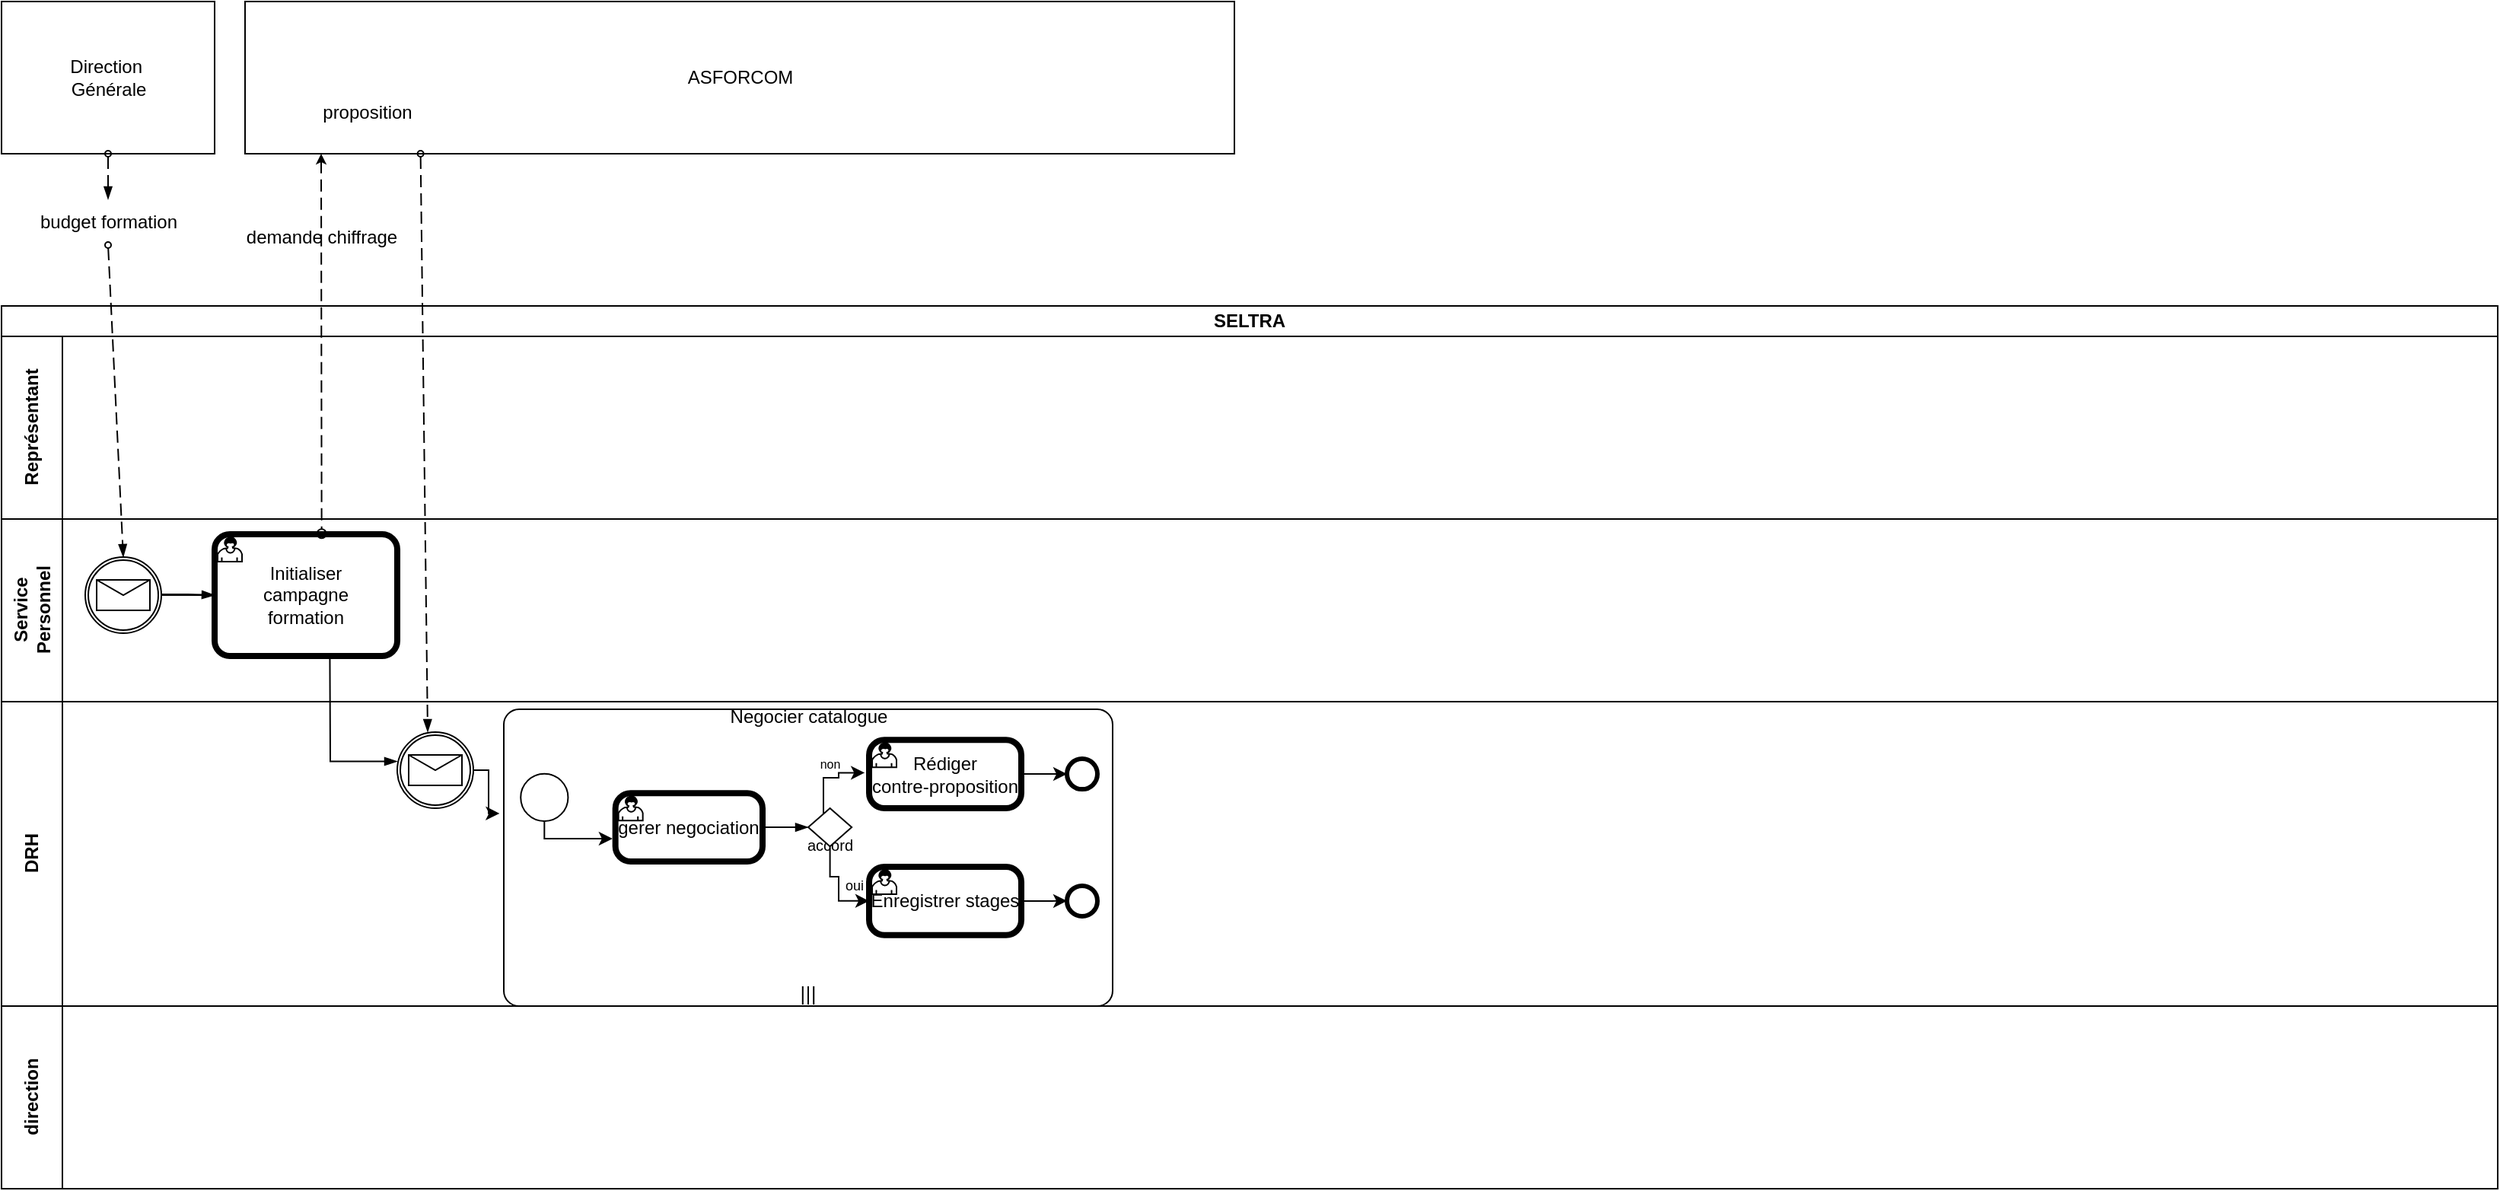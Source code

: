 <mxfile version="24.9.1">
  <diagram name="Page-1" id="SGuTAacbaMtulcwTuquY">
    <mxGraphModel dx="2466" dy="1087" grid="1" gridSize="10" guides="1" tooltips="1" connect="1" arrows="1" fold="1" page="1" pageScale="1" pageWidth="827" pageHeight="1169" math="0" shadow="0">
      <root>
        <mxCell id="0" />
        <mxCell id="1" parent="0" />
        <mxCell id="tXQGbJZrNQJ5Y-7jfCEu-5" value="&lt;div&gt;SELTRA&lt;/div&gt;" style="swimlane;html=1;childLayout=stackLayout;resizeParent=1;resizeParentMax=0;horizontal=1;startSize=20;horizontalStack=0;whiteSpace=wrap;" parent="1" vertex="1">
          <mxGeometry x="10" y="290" width="1640" height="460" as="geometry" />
        </mxCell>
        <mxCell id="tXQGbJZrNQJ5Y-7jfCEu-6" value="Représentant" style="swimlane;html=1;startSize=40;horizontal=0;" parent="tXQGbJZrNQJ5Y-7jfCEu-5" vertex="1">
          <mxGeometry y="20" width="1640" height="120" as="geometry" />
        </mxCell>
        <mxCell id="tXQGbJZrNQJ5Y-7jfCEu-7" value="&lt;div&gt;Service&lt;/div&gt;&lt;div&gt;Personnel&lt;br&gt;&lt;/div&gt;" style="swimlane;html=1;startSize=40;horizontal=0;" parent="tXQGbJZrNQJ5Y-7jfCEu-5" vertex="1">
          <mxGeometry y="140" width="1640" height="120" as="geometry" />
        </mxCell>
        <mxCell id="McWfGB_f6ZV-1k7EVj4o-2" value="" style="points=[[0.145,0.145,0],[0.5,0,0],[0.855,0.145,0],[1,0.5,0],[0.855,0.855,0],[0.5,1,0],[0.145,0.855,0],[0,0.5,0]];shape=mxgraph.bpmn.event;html=1;verticalLabelPosition=bottom;labelBackgroundColor=#ffffff;verticalAlign=top;align=center;perimeter=ellipsePerimeter;outlineConnect=0;aspect=fixed;outline=catching;symbol=message;" vertex="1" parent="tXQGbJZrNQJ5Y-7jfCEu-7">
          <mxGeometry x="55" y="25" width="50" height="50" as="geometry" />
        </mxCell>
        <mxCell id="BdW1mJb_gRPBtspxeP2n-15" value="" style="edgeStyle=elbowEdgeStyle;fontSize=12;html=1;endArrow=blockThin;endFill=1;rounded=0;" edge="1" parent="tXQGbJZrNQJ5Y-7jfCEu-7">
          <mxGeometry width="160" relative="1" as="geometry">
            <mxPoint x="105" y="49.5" as="sourcePoint" />
            <mxPoint x="140" y="50" as="targetPoint" />
          </mxGeometry>
        </mxCell>
        <mxCell id="BdW1mJb_gRPBtspxeP2n-19" value="" style="edgeStyle=orthogonalEdgeStyle;rounded=0;orthogonalLoop=1;jettySize=auto;html=1;endArrow=none;endFill=0;" edge="1" parent="tXQGbJZrNQJ5Y-7jfCEu-7" source="BdW1mJb_gRPBtspxeP2n-18" target="McWfGB_f6ZV-1k7EVj4o-2">
          <mxGeometry relative="1" as="geometry">
            <Array as="points">
              <mxPoint x="150" y="50" />
              <mxPoint x="150" y="50" />
            </Array>
          </mxGeometry>
        </mxCell>
        <mxCell id="BdW1mJb_gRPBtspxeP2n-18" value="&lt;div&gt;Initialiser&lt;/div&gt;&lt;div&gt;campagne&lt;/div&gt;&lt;div&gt;formation&lt;/div&gt;" style="points=[[0.25,0,0],[0.5,0,0],[0.75,0,0],[1,0.25,0],[1,0.5,0],[1,0.75,0],[0.75,1,0],[0.5,1,0],[0.25,1,0],[0,0.75,0],[0,0.5,0],[0,0.25,0]];shape=mxgraph.bpmn.task;whiteSpace=wrap;rectStyle=rounded;size=10;html=1;container=1;expand=0;collapsible=0;bpmnShapeType=call;taskMarker=user;" vertex="1" parent="tXQGbJZrNQJ5Y-7jfCEu-7">
          <mxGeometry x="140" y="10" width="120" height="80" as="geometry" />
        </mxCell>
        <mxCell id="tXQGbJZrNQJ5Y-7jfCEu-8" value="DRH" style="swimlane;html=1;startSize=40;horizontal=0;" parent="tXQGbJZrNQJ5Y-7jfCEu-5" vertex="1">
          <mxGeometry y="260" width="1640" height="200" as="geometry" />
        </mxCell>
        <mxCell id="BdW1mJb_gRPBtspxeP2n-32" value="" style="edgeStyle=orthogonalEdgeStyle;rounded=0;orthogonalLoop=1;jettySize=auto;html=1;entryX=-0.007;entryY=0.351;entryDx=0;entryDy=0;entryPerimeter=0;" edge="1" parent="tXQGbJZrNQJ5Y-7jfCEu-8" source="BdW1mJb_gRPBtspxeP2n-25" target="BdW1mJb_gRPBtspxeP2n-29">
          <mxGeometry relative="1" as="geometry">
            <mxPoint x="300" y="47.5" as="sourcePoint" />
            <mxPoint x="325" y="42.5" as="targetPoint" />
            <Array as="points">
              <mxPoint x="320" y="45" />
            </Array>
          </mxGeometry>
        </mxCell>
        <mxCell id="BdW1mJb_gRPBtspxeP2n-25" value="" style="points=[[0.145,0.145,0],[0.5,0,0],[0.855,0.145,0],[1,0.5,0],[0.855,0.855,0],[0.5,1,0],[0.145,0.855,0],[0,0.5,0]];shape=mxgraph.bpmn.event;html=1;verticalLabelPosition=bottom;labelBackgroundColor=#ffffff;verticalAlign=top;align=center;perimeter=ellipsePerimeter;outlineConnect=0;aspect=fixed;outline=catching;symbol=message;" vertex="1" parent="tXQGbJZrNQJ5Y-7jfCEu-8">
          <mxGeometry x="260" y="20" width="50" height="50" as="geometry" />
        </mxCell>
        <mxCell id="BdW1mJb_gRPBtspxeP2n-24" value="" style="dashed=1;dashPattern=8 4;endArrow=blockThin;endFill=1;startArrow=oval;startFill=0;endSize=6;startSize=4;html=1;rounded=0;" edge="1" parent="tXQGbJZrNQJ5Y-7jfCEu-8">
          <mxGeometry width="160" relative="1" as="geometry">
            <mxPoint x="275.31" y="-360" as="sourcePoint" />
            <mxPoint x="280.001" y="20.002" as="targetPoint" />
          </mxGeometry>
        </mxCell>
        <mxCell id="BdW1mJb_gRPBtspxeP2n-26" value="" style="edgeStyle=elbowEdgeStyle;fontSize=12;html=1;endArrow=blockThin;endFill=1;rounded=0;exitX=0.631;exitY=1.023;exitDx=0;exitDy=0;exitPerimeter=0;" edge="1" parent="tXQGbJZrNQJ5Y-7jfCEu-8" source="BdW1mJb_gRPBtspxeP2n-18">
          <mxGeometry width="160" relative="1" as="geometry">
            <mxPoint x="21.76" y="-60" as="sourcePoint" />
            <mxPoint x="260" y="39.28" as="targetPoint" />
            <Array as="points">
              <mxPoint x="216" />
            </Array>
          </mxGeometry>
        </mxCell>
        <mxCell id="BdW1mJb_gRPBtspxeP2n-29" value="" style="points=[[0.25,0,0],[0.5,0,0],[0.75,0,0],[1,0.25,0],[1,0.5,0],[1,0.75,0],[0.75,1,0],[0.5,1,0],[0.25,1,0],[0,0.75,0],[0,0.5,0],[0,0.25,0]];shape=mxgraph.bpmn.task;whiteSpace=wrap;rectStyle=rounded;size=10;html=1;container=1;expand=0;collapsible=0;taskMarker=abstract;isLoopMultiParallel=1;" vertex="1" parent="tXQGbJZrNQJ5Y-7jfCEu-8">
          <mxGeometry x="330" y="5" width="400" height="195" as="geometry" />
        </mxCell>
        <mxCell id="BdW1mJb_gRPBtspxeP2n-30" value="Negocier catalogue" style="text;html=1;align=center;verticalAlign=middle;resizable=0;points=[];autosize=1;strokeColor=none;fillColor=none;" vertex="1" parent="BdW1mJb_gRPBtspxeP2n-29">
          <mxGeometry x="135.001" y="-9.888" width="130" height="30" as="geometry" />
        </mxCell>
        <mxCell id="BdW1mJb_gRPBtspxeP2n-31" value="" style="points=[[0.145,0.145,0],[0.5,0,0],[0.855,0.145,0],[1,0.5,0],[0.855,0.855,0],[0.5,1,0],[0.145,0.855,0],[0,0.5,0]];shape=mxgraph.bpmn.event;html=1;verticalLabelPosition=bottom;labelBackgroundColor=#ffffff;verticalAlign=top;align=center;perimeter=ellipsePerimeter;outlineConnect=0;aspect=fixed;outline=standard;symbol=general;" vertex="1" parent="BdW1mJb_gRPBtspxeP2n-29">
          <mxGeometry x="11.111" y="42.391" width="31.111" height="31.111" as="geometry" />
        </mxCell>
        <mxCell id="BdW1mJb_gRPBtspxeP2n-33" value="gerer negociation" style="points=[[0.25,0,0],[0.5,0,0],[0.75,0,0],[1,0.25,0],[1,0.5,0],[1,0.75,0],[0.75,1,0],[0.5,1,0],[0.25,1,0],[0,0.75,0],[0,0.5,0],[0,0.25,0]];shape=mxgraph.bpmn.task;whiteSpace=wrap;rectStyle=rounded;size=10;html=1;container=1;expand=0;collapsible=0;bpmnShapeType=call;taskMarker=user;" vertex="1" parent="BdW1mJb_gRPBtspxeP2n-29">
          <mxGeometry x="73.33" y="55.11" width="96.67" height="44.89" as="geometry" />
        </mxCell>
        <mxCell id="BdW1mJb_gRPBtspxeP2n-34" style="edgeStyle=orthogonalEdgeStyle;rounded=0;orthogonalLoop=1;jettySize=auto;html=1;" edge="1" parent="BdW1mJb_gRPBtspxeP2n-29" source="BdW1mJb_gRPBtspxeP2n-31">
          <mxGeometry relative="1" as="geometry">
            <mxPoint x="71.429" y="85" as="targetPoint" />
            <Array as="points">
              <mxPoint x="44.286" y="85" />
              <mxPoint x="71.429" y="85" />
            </Array>
          </mxGeometry>
        </mxCell>
        <mxCell id="BdW1mJb_gRPBtspxeP2n-36" value="&lt;font style=&quot;font-size: 10px;&quot;&gt;accord&lt;/font&gt;" style="text;html=1;align=center;verticalAlign=middle;resizable=0;points=[];autosize=1;strokeColor=none;fillColor=none;" vertex="1" parent="BdW1mJb_gRPBtspxeP2n-29">
          <mxGeometry x="189.283" y="73.5" width="50" height="30" as="geometry" />
        </mxCell>
        <mxCell id="BdW1mJb_gRPBtspxeP2n-38" value="&lt;div&gt;Rédiger&lt;/div&gt;&lt;div&gt;contre-proposition&lt;br&gt;&lt;/div&gt;" style="points=[[0.25,0,0],[0.5,0,0],[0.75,0,0],[1,0.25,0],[1,0.5,0],[1,0.75,0],[0.75,1,0],[0.5,1,0],[0.25,1,0],[0,0.75,0],[0,0.5,0],[0,0.25,0]];shape=mxgraph.bpmn.task;whiteSpace=wrap;rectStyle=rounded;size=10;html=1;container=1;expand=0;collapsible=0;bpmnShapeType=call;taskMarker=user;" vertex="1" parent="BdW1mJb_gRPBtspxeP2n-29">
          <mxGeometry x="240" y="20.11" width="100" height="44.89" as="geometry" />
        </mxCell>
        <mxCell id="BdW1mJb_gRPBtspxeP2n-39" value="" style="edgeStyle=elbowEdgeStyle;fontSize=12;html=1;endArrow=blockThin;endFill=1;rounded=0;exitX=1;exitY=0.5;exitDx=0;exitDy=0;exitPerimeter=0;" edge="1" parent="BdW1mJb_gRPBtspxeP2n-29" source="BdW1mJb_gRPBtspxeP2n-33" target="BdW1mJb_gRPBtspxeP2n-35">
          <mxGeometry width="160" relative="1" as="geometry">
            <mxPoint x="510" y="633" as="sourcePoint" />
            <mxPoint x="611.429" y="632" as="targetPoint" />
          </mxGeometry>
        </mxCell>
        <mxCell id="BdW1mJb_gRPBtspxeP2n-35" value="" style="points=[[0.25,0.25,0],[0.5,0,0],[0.75,0.25,0],[1,0.5,0],[0.75,0.75,0],[0.5,1,0],[0.25,0.75,0],[0,0.5,0]];shape=mxgraph.bpmn.gateway2;html=1;verticalLabelPosition=bottom;labelBackgroundColor=#ffffff;verticalAlign=top;align=center;perimeter=rhombusPerimeter;outlineConnect=0;outline=none;symbol=none;" vertex="1" parent="BdW1mJb_gRPBtspxeP2n-29">
          <mxGeometry x="200" y="65" width="28.57" height="25.11" as="geometry" />
        </mxCell>
        <mxCell id="BdW1mJb_gRPBtspxeP2n-40" style="edgeStyle=orthogonalEdgeStyle;rounded=0;orthogonalLoop=1;jettySize=auto;html=1;entryX=-0.029;entryY=0.481;entryDx=0;entryDy=0;entryPerimeter=0;" edge="1" parent="BdW1mJb_gRPBtspxeP2n-29" source="BdW1mJb_gRPBtspxeP2n-35" target="BdW1mJb_gRPBtspxeP2n-38">
          <mxGeometry relative="1" as="geometry">
            <Array as="points">
              <mxPoint x="210" y="45" />
              <mxPoint x="220" y="45" />
              <mxPoint x="220" y="42" />
            </Array>
          </mxGeometry>
        </mxCell>
        <mxCell id="BdW1mJb_gRPBtspxeP2n-41" value="&lt;font style=&quot;font-size: 8px;&quot;&gt;non&lt;/font&gt;" style="text;html=1;align=center;verticalAlign=middle;resizable=0;points=[];autosize=1;strokeColor=none;fillColor=none;" vertex="1" parent="BdW1mJb_gRPBtspxeP2n-29">
          <mxGeometry x="194.29" y="20.11" width="40" height="30" as="geometry" />
        </mxCell>
        <mxCell id="BdW1mJb_gRPBtspxeP2n-49" style="edgeStyle=orthogonalEdgeStyle;rounded=0;orthogonalLoop=1;jettySize=auto;html=1;" edge="1" parent="BdW1mJb_gRPBtspxeP2n-29" source="BdW1mJb_gRPBtspxeP2n-43" target="BdW1mJb_gRPBtspxeP2n-47">
          <mxGeometry relative="1" as="geometry" />
        </mxCell>
        <mxCell id="BdW1mJb_gRPBtspxeP2n-43" value="Enregistrer stages" style="points=[[0.25,0,0],[0.5,0,0],[0.75,0,0],[1,0.25,0],[1,0.5,0],[1,0.75,0],[0.75,1,0],[0.5,1,0],[0.25,1,0],[0,0.75,0],[0,0.5,0],[0,0.25,0]];shape=mxgraph.bpmn.task;whiteSpace=wrap;rectStyle=rounded;size=10;html=1;container=1;expand=0;collapsible=0;bpmnShapeType=call;taskMarker=user;" vertex="1" parent="BdW1mJb_gRPBtspxeP2n-29">
          <mxGeometry x="240" y="103.5" width="100" height="44.89" as="geometry" />
        </mxCell>
        <mxCell id="BdW1mJb_gRPBtspxeP2n-44" style="edgeStyle=orthogonalEdgeStyle;rounded=0;orthogonalLoop=1;jettySize=auto;html=1;entryX=0;entryY=0.5;entryDx=0;entryDy=0;entryPerimeter=0;" edge="1" parent="BdW1mJb_gRPBtspxeP2n-29" source="BdW1mJb_gRPBtspxeP2n-35" target="BdW1mJb_gRPBtspxeP2n-43">
          <mxGeometry relative="1" as="geometry">
            <Array as="points">
              <mxPoint x="214" y="110" />
              <mxPoint x="220" y="110" />
              <mxPoint x="220" y="126" />
            </Array>
          </mxGeometry>
        </mxCell>
        <mxCell id="BdW1mJb_gRPBtspxeP2n-45" value="&lt;font style=&quot;font-size: 9px;&quot;&gt;oui&lt;/font&gt;" style="text;html=1;align=center;verticalAlign=middle;resizable=0;points=[];autosize=1;strokeColor=none;fillColor=none;" vertex="1" parent="BdW1mJb_gRPBtspxeP2n-29">
          <mxGeometry x="210" y="100" width="40" height="30" as="geometry" />
        </mxCell>
        <mxCell id="BdW1mJb_gRPBtspxeP2n-46" value="" style="points=[[0.145,0.145,0],[0.5,0,0],[0.855,0.145,0],[1,0.5,0],[0.855,0.855,0],[0.5,1,0],[0.145,0.855,0],[0,0.5,0]];shape=mxgraph.bpmn.event;html=1;verticalLabelPosition=bottom;labelBackgroundColor=#ffffff;verticalAlign=top;align=center;perimeter=ellipsePerimeter;outlineConnect=0;aspect=fixed;outline=end;symbol=terminate2;" vertex="1" parent="BdW1mJb_gRPBtspxeP2n-29">
          <mxGeometry x="370" y="32.56" width="20" height="20" as="geometry" />
        </mxCell>
        <mxCell id="BdW1mJb_gRPBtspxeP2n-47" value="" style="points=[[0.145,0.145,0],[0.5,0,0],[0.855,0.145,0],[1,0.5,0],[0.855,0.855,0],[0.5,1,0],[0.145,0.855,0],[0,0.5,0]];shape=mxgraph.bpmn.event;html=1;verticalLabelPosition=bottom;labelBackgroundColor=#ffffff;verticalAlign=top;align=center;perimeter=ellipsePerimeter;outlineConnect=0;aspect=fixed;outline=end;symbol=terminate2;" vertex="1" parent="BdW1mJb_gRPBtspxeP2n-29">
          <mxGeometry x="370" y="115.94" width="20" height="20" as="geometry" />
        </mxCell>
        <mxCell id="BdW1mJb_gRPBtspxeP2n-48" style="edgeStyle=orthogonalEdgeStyle;rounded=0;orthogonalLoop=1;jettySize=auto;html=1;entryX=0;entryY=0.5;entryDx=0;entryDy=0;entryPerimeter=0;" edge="1" parent="BdW1mJb_gRPBtspxeP2n-29" source="BdW1mJb_gRPBtspxeP2n-38" target="BdW1mJb_gRPBtspxeP2n-46">
          <mxGeometry relative="1" as="geometry" />
        </mxCell>
        <mxCell id="tXQGbJZrNQJ5Y-7jfCEu-9" value="" style="swimlane;html=1;startSize=20;fontStyle=0;collapsible=0;horizontal=0;swimlaneLine=0;fillColor=none;whiteSpace=wrap;" parent="1" vertex="1">
          <mxGeometry x="170" y="90" width="650" height="100" as="geometry" />
        </mxCell>
        <mxCell id="tXQGbJZrNQJ5Y-7jfCEu-10" value="ASFORCOM" style="text;html=1;align=center;verticalAlign=middle;resizable=0;points=[];autosize=1;strokeColor=none;fillColor=none;" parent="tXQGbJZrNQJ5Y-7jfCEu-9" vertex="1">
          <mxGeometry x="280" y="35" width="90" height="30" as="geometry" />
        </mxCell>
        <mxCell id="BdW1mJb_gRPBtspxeP2n-1" value="" style="swimlane;html=1;startSize=20;fontStyle=0;collapsible=0;horizontal=0;swimlaneLine=0;fillColor=none;whiteSpace=wrap;" vertex="1" parent="tXQGbJZrNQJ5Y-7jfCEu-9">
          <mxGeometry x="-160" width="140" height="100" as="geometry" />
        </mxCell>
        <mxCell id="BdW1mJb_gRPBtspxeP2n-2" value="&lt;div&gt;Direction&amp;nbsp;&lt;/div&gt;&lt;div&gt;Générale&lt;/div&gt;" style="text;html=1;align=center;verticalAlign=middle;resizable=0;points=[];autosize=1;strokeColor=none;fillColor=none;" vertex="1" parent="BdW1mJb_gRPBtspxeP2n-1">
          <mxGeometry x="35" y="30" width="70" height="40" as="geometry" />
        </mxCell>
        <mxCell id="BdW1mJb_gRPBtspxeP2n-23" value="proposition" style="text;html=1;align=center;verticalAlign=middle;resizable=0;points=[];autosize=1;strokeColor=none;fillColor=none;" vertex="1" parent="tXQGbJZrNQJ5Y-7jfCEu-9">
          <mxGeometry x="40" y="58" width="80" height="30" as="geometry" />
        </mxCell>
        <mxCell id="McWfGB_f6ZV-1k7EVj4o-1" value="" style="dashed=1;dashPattern=8 4;endArrow=blockThin;endFill=1;startArrow=oval;startFill=0;endSize=6;startSize=4;html=1;rounded=0;entryX=0.5;entryY=0;entryDx=0;entryDy=0;entryPerimeter=0;exitX=0.5;exitY=1;exitDx=0;exitDy=0;" edge="1" parent="1" source="BdW1mJb_gRPBtspxeP2n-3" target="McWfGB_f6ZV-1k7EVj4o-2">
          <mxGeometry width="160" relative="1" as="geometry">
            <mxPoint x="50" y="190" as="sourcePoint" />
            <mxPoint x="50" y="330" as="targetPoint" />
          </mxGeometry>
        </mxCell>
        <mxCell id="BdW1mJb_gRPBtspxeP2n-4" value="" style="dashed=1;dashPattern=8 4;endArrow=blockThin;endFill=1;startArrow=oval;startFill=0;endSize=6;startSize=4;html=1;rounded=0;entryX=0.5;entryY=0;entryDx=0;entryDy=0;entryPerimeter=0;exitX=0.5;exitY=1;exitDx=0;exitDy=0;" edge="1" parent="1" source="BdW1mJb_gRPBtspxeP2n-1" target="BdW1mJb_gRPBtspxeP2n-3">
          <mxGeometry width="160" relative="1" as="geometry">
            <mxPoint x="80" y="190" as="sourcePoint" />
            <mxPoint x="80" y="320" as="targetPoint" />
          </mxGeometry>
        </mxCell>
        <mxCell id="BdW1mJb_gRPBtspxeP2n-3" value="budget formation" style="text;html=1;align=center;verticalAlign=middle;resizable=0;points=[];autosize=1;strokeColor=none;fillColor=none;" vertex="1" parent="1">
          <mxGeometry x="25" y="220" width="110" height="30" as="geometry" />
        </mxCell>
        <mxCell id="BdW1mJb_gRPBtspxeP2n-5" value="&lt;div&gt;direction &lt;br&gt;&lt;/div&gt;" style="swimlane;html=1;startSize=40;horizontal=0;" vertex="1" parent="1">
          <mxGeometry x="10" y="750" width="1640" height="120" as="geometry" />
        </mxCell>
        <mxCell id="BdW1mJb_gRPBtspxeP2n-21" value="" style="dashed=1;dashPattern=8 4;endArrow=oval;endFill=0;startArrow=classic;startFill=1;endSize=6;startSize=4;html=1;rounded=0;entryX=0.586;entryY=-0.005;entryDx=0;entryDy=0;entryPerimeter=0;" edge="1" parent="1" target="BdW1mJb_gRPBtspxeP2n-18">
          <mxGeometry width="160" relative="1" as="geometry">
            <mxPoint x="220" y="190" as="sourcePoint" />
            <mxPoint x="370" y="250" as="targetPoint" />
          </mxGeometry>
        </mxCell>
        <mxCell id="BdW1mJb_gRPBtspxeP2n-22" value="demande chiffrage" style="text;html=1;align=center;verticalAlign=middle;resizable=0;points=[];autosize=1;strokeColor=none;fillColor=none;" vertex="1" parent="1">
          <mxGeometry x="160" y="230" width="120" height="30" as="geometry" />
        </mxCell>
      </root>
    </mxGraphModel>
  </diagram>
</mxfile>
